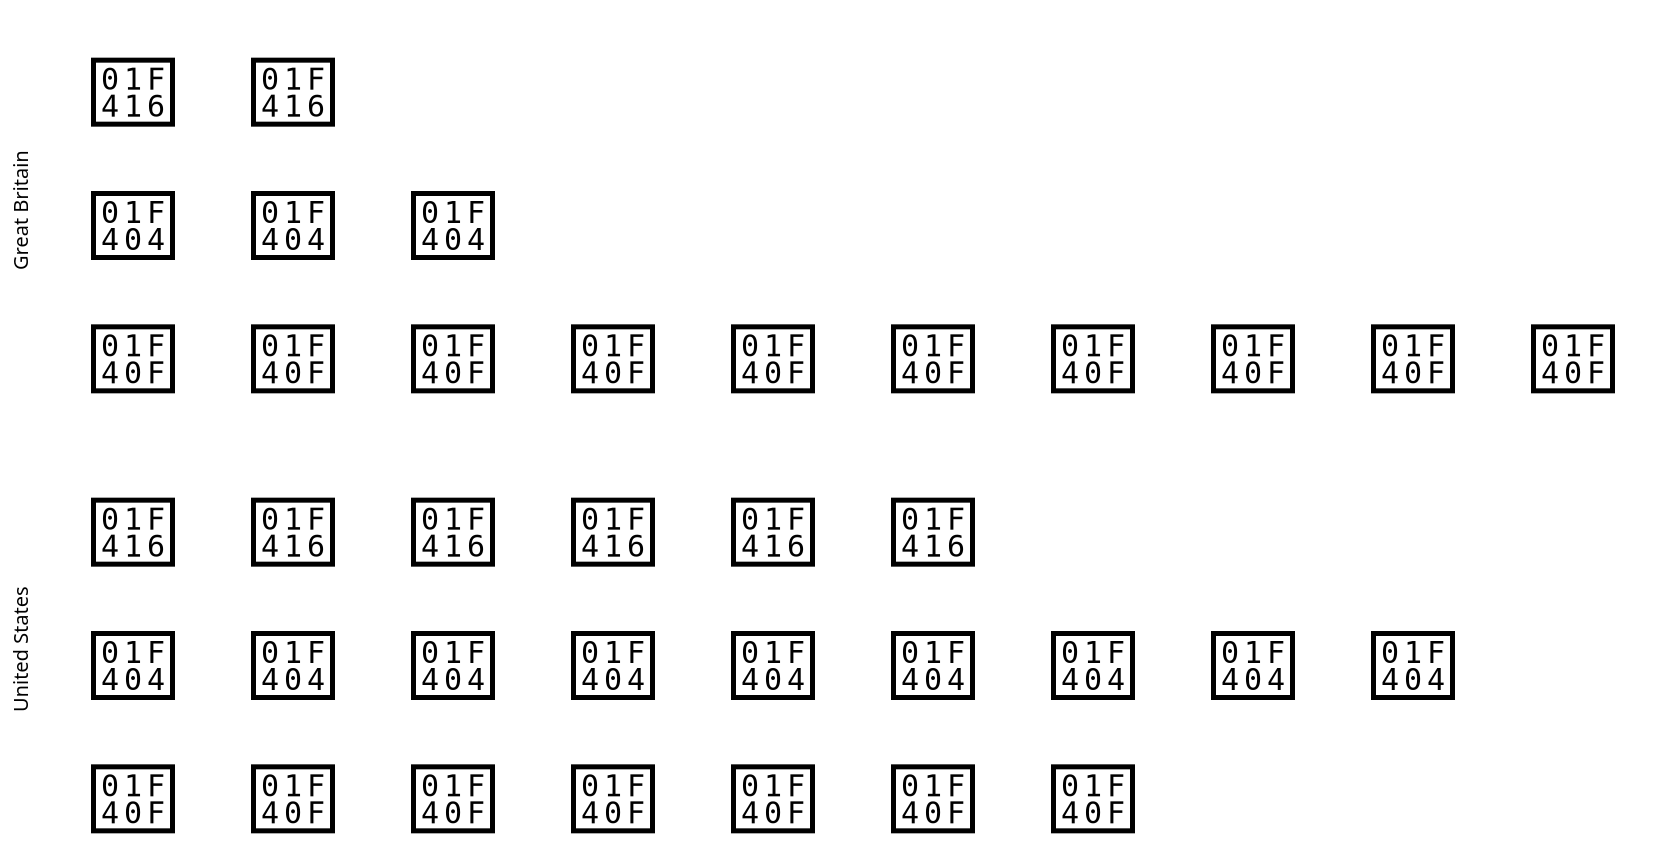 {
    "$schema": "https://vega.github.io/schema/vega-lite/v3.json",
    "config": {"view": {"stroke": ""}},
    "width": 800,
    "height": 200,
    "data": {
        "values": [
            {"country": "Great Britain", "animal": "pigs"},
            {"country": "Great Britain", "animal": "pigs"},
            {"country": "Great Britain", "animal": "cattle"},
            {"country": "Great Britain", "animal": "cattle"},
            {"country": "Great Britain", "animal": "cattle"},
            {"country": "Great Britain", "animal": "sheep"},
            {"country": "Great Britain", "animal": "sheep"},
            {"country": "Great Britain", "animal": "sheep"},
            {"country": "Great Britain", "animal": "sheep"},
            {"country": "Great Britain", "animal": "sheep"},
            {"country": "Great Britain", "animal": "sheep"},
            {"country": "Great Britain", "animal": "sheep"},
            {"country": "Great Britain", "animal": "sheep"},
            {"country": "Great Britain", "animal": "sheep"},
            {"country": "Great Britain", "animal": "sheep"},
            {"country": "United States", "animal": "pigs"},
            {"country": "United States", "animal": "pigs"},
            {"country": "United States", "animal": "pigs"},
            {"country": "United States", "animal": "pigs"},
            {"country": "United States", "animal": "pigs"},
            {"country": "United States", "animal": "pigs"},
            {"country": "United States", "animal": "cattle"},
            {"country": "United States", "animal": "cattle"},
            {"country": "United States", "animal": "cattle"},
            {"country": "United States", "animal": "cattle"},
            {"country": "United States", "animal": "cattle"},
            {"country": "United States", "animal": "cattle"},
            {"country": "United States", "animal": "cattle"},
            {"country": "United States", "animal": "cattle"},
            {"country": "United States", "animal": "cattle"},
            {"country": "United States", "animal": "sheep"},
            {"country": "United States", "animal": "sheep"},
            {"country": "United States", "animal": "sheep"},
            {"country": "United States", "animal": "sheep"},
            {"country": "United States", "animal": "sheep"},
            {"country": "United States", "animal": "sheep"},
            {"country": "United States", "animal": "sheep"}
        ]
    },
    "transform": [
        {
            "calculate": "{'cattle': '🐄', 'pigs': '🐖', 'sheep': '🐏'}[datum.animal]",
            "as": "emoji"
        },
        {"window": [{"op": "rank", "as": "rank"}], "groupby": ["country", "animal"]}
    ],
    "mark": {"type": "text", "baseline": "middle"},
    "encoding": {
        "x": {"field": "rank", "type": "ordinal", "axis": null},
        "y": {"field": "animal", "type": "nominal", "axis": null, "sort": null},
        "row": {"field": "country", "type": "nominal", "header": {"title": ""}},
        "text": {"field": "emoji", "type": "nominal"},
        "size": {"value": 65}
    }
}
